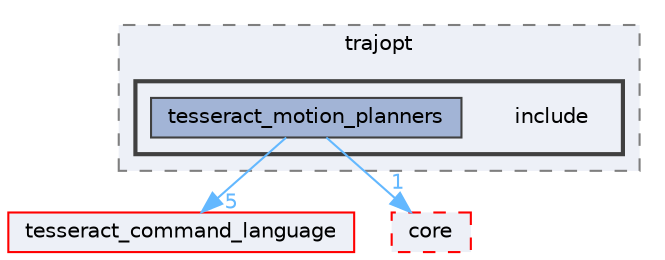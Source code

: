 digraph "tesseract_motion_planners/trajopt/include"
{
 // LATEX_PDF_SIZE
  bgcolor="transparent";
  edge [fontname=Helvetica,fontsize=10,labelfontname=Helvetica,labelfontsize=10];
  node [fontname=Helvetica,fontsize=10,shape=box,height=0.2,width=0.4];
  compound=true
  subgraph clusterdir_a2b25e711a2c1ee210ea3f441a2ab0d0 {
    graph [ bgcolor="#edf0f7", pencolor="grey50", label="trajopt", fontname=Helvetica,fontsize=10 style="filled,dashed", URL="dir_a2b25e711a2c1ee210ea3f441a2ab0d0.html",tooltip=""]
  subgraph clusterdir_69518f7ef736443110ee2b2a50b977af {
    graph [ bgcolor="#edf0f7", pencolor="grey25", label="", fontname=Helvetica,fontsize=10 style="filled,bold", URL="dir_69518f7ef736443110ee2b2a50b977af.html",tooltip=""]
    dir_69518f7ef736443110ee2b2a50b977af [shape=plaintext, label="include"];
  dir_a9b1b2e751a402207c51606e59650114 [label="tesseract_motion_planners", fillcolor="#a2b4d6", color="grey25", style="filled", URL="dir_a9b1b2e751a402207c51606e59650114.html",tooltip=""];
  }
  }
  dir_fa47c2fa9b13a12fc195f1b83854b816 [label="tesseract_command_language", fillcolor="#edf0f7", color="red", style="filled", URL="dir_fa47c2fa9b13a12fc195f1b83854b816.html",tooltip=""];
  dir_ba42fb948e9041f2f8c5ac347b7f6bb7 [label="core", fillcolor="#edf0f7", color="red", style="filled,dashed", URL="dir_ba42fb948e9041f2f8c5ac347b7f6bb7.html",tooltip=""];
  dir_a9b1b2e751a402207c51606e59650114->dir_fa47c2fa9b13a12fc195f1b83854b816 [headlabel="5", labeldistance=1.5 headhref="dir_000068_000060.html" color="steelblue1" fontcolor="steelblue1"];
  dir_a9b1b2e751a402207c51606e59650114->dir_ba42fb948e9041f2f8c5ac347b7f6bb7 [headlabel="1", labeldistance=1.5 headhref="dir_000068_000000.html" color="steelblue1" fontcolor="steelblue1"];
}
